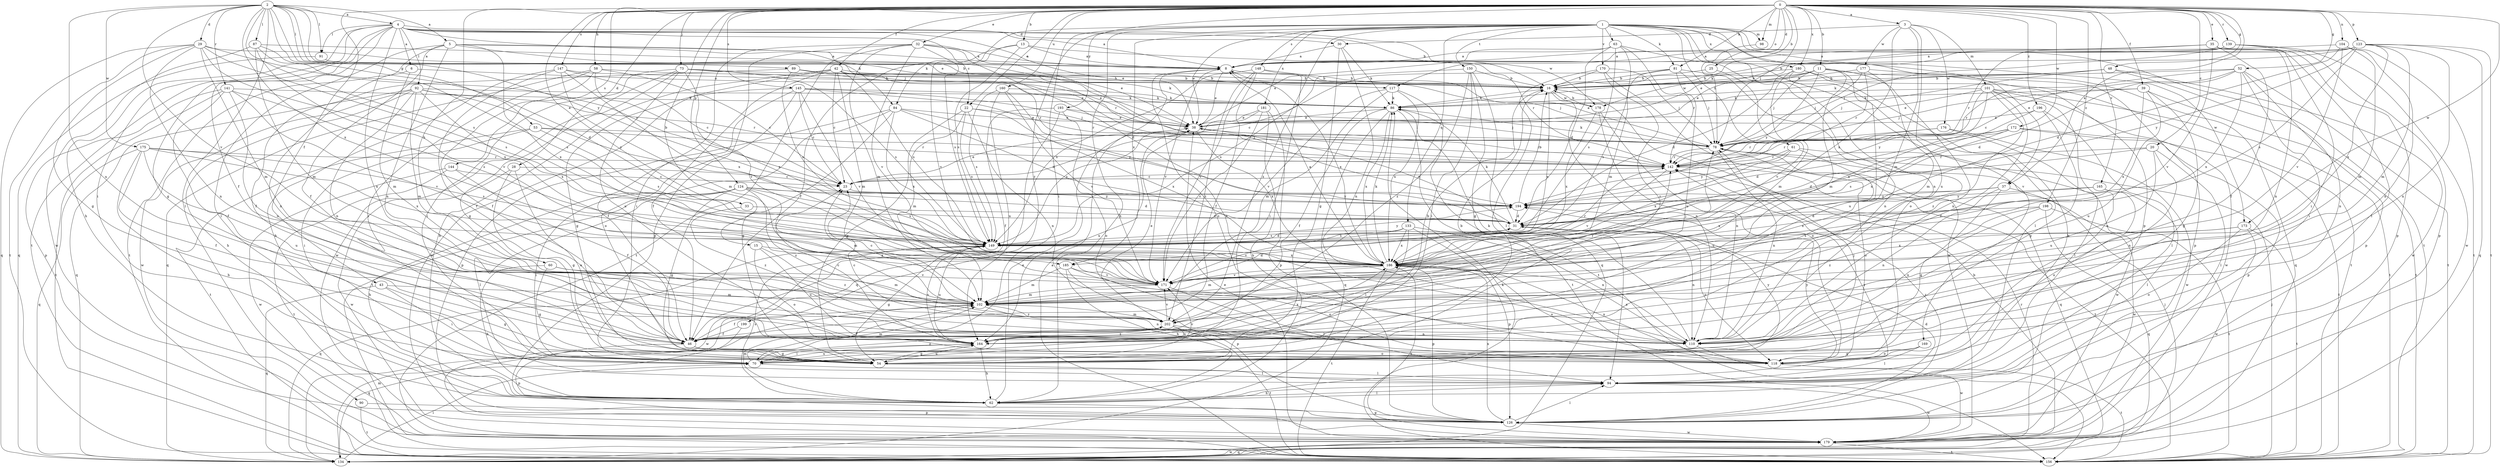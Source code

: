 strict digraph  {
0;
1;
2;
3;
4;
5;
6;
8;
11;
13;
15;
16;
20;
22;
23;
25;
28;
29;
30;
31;
32;
33;
35;
37;
38;
39;
42;
43;
46;
48;
52;
53;
54;
58;
60;
61;
62;
63;
70;
73;
78;
81;
84;
86;
87;
89;
90;
91;
92;
94;
98;
101;
102;
104;
110;
117;
118;
123;
124;
126;
133;
134;
139;
141;
142;
144;
145;
147;
148;
149;
150;
156;
160;
164;
165;
169;
170;
171;
172;
173;
175;
176;
177;
178;
179;
180;
181;
185;
186;
193;
194;
196;
198;
199;
202;
0 -> 3  [label=a];
0 -> 11  [label=b];
0 -> 13  [label=b];
0 -> 15  [label=b];
0 -> 16  [label=b];
0 -> 20  [label=c];
0 -> 22  [label=c];
0 -> 25  [label=d];
0 -> 28  [label=d];
0 -> 32  [label=e];
0 -> 33  [label=e];
0 -> 35  [label=e];
0 -> 37  [label=e];
0 -> 39  [label=f];
0 -> 42  [label=f];
0 -> 43  [label=f];
0 -> 48  [label=g];
0 -> 52  [label=g];
0 -> 58  [label=h];
0 -> 60  [label=h];
0 -> 73  [label=j];
0 -> 78  [label=j];
0 -> 81  [label=k];
0 -> 98  [label=m];
0 -> 104  [label=n];
0 -> 117  [label=o];
0 -> 123  [label=p];
0 -> 124  [label=p];
0 -> 139  [label=r];
0 -> 144  [label=s];
0 -> 145  [label=s];
0 -> 147  [label=s];
0 -> 160  [label=u];
0 -> 165  [label=v];
0 -> 172  [label=w];
0 -> 173  [label=w];
0 -> 180  [label=x];
0 -> 193  [label=y];
0 -> 196  [label=z];
0 -> 198  [label=z];
1 -> 37  [label=e];
1 -> 38  [label=e];
1 -> 61  [label=h];
1 -> 62  [label=h];
1 -> 63  [label=i];
1 -> 70  [label=i];
1 -> 81  [label=k];
1 -> 84  [label=k];
1 -> 98  [label=m];
1 -> 110  [label=n];
1 -> 126  [label=p];
1 -> 133  [label=q];
1 -> 148  [label=s];
1 -> 150  [label=t];
1 -> 156  [label=t];
1 -> 169  [label=v];
1 -> 170  [label=v];
1 -> 173  [label=w];
1 -> 180  [label=x];
1 -> 181  [label=x];
1 -> 185  [label=x];
1 -> 199  [label=z];
1 -> 202  [label=z];
2 -> 4  [label=a];
2 -> 5  [label=a];
2 -> 29  [label=d];
2 -> 38  [label=e];
2 -> 53  [label=g];
2 -> 78  [label=j];
2 -> 87  [label=l];
2 -> 89  [label=l];
2 -> 90  [label=l];
2 -> 91  [label=l];
2 -> 141  [label=r];
2 -> 149  [label=s];
2 -> 164  [label=u];
2 -> 171  [label=v];
2 -> 175  [label=w];
2 -> 185  [label=x];
2 -> 194  [label=y];
3 -> 30  [label=d];
3 -> 101  [label=m];
3 -> 102  [label=m];
3 -> 164  [label=u];
3 -> 176  [label=w];
3 -> 177  [label=w];
3 -> 185  [label=x];
4 -> 6  [label=a];
4 -> 8  [label=a];
4 -> 16  [label=b];
4 -> 22  [label=c];
4 -> 30  [label=d];
4 -> 38  [label=e];
4 -> 46  [label=f];
4 -> 54  [label=g];
4 -> 62  [label=h];
4 -> 70  [label=i];
4 -> 84  [label=k];
4 -> 91  [label=l];
4 -> 92  [label=l];
4 -> 110  [label=n];
4 -> 156  [label=t];
4 -> 178  [label=w];
5 -> 8  [label=a];
5 -> 38  [label=e];
5 -> 46  [label=f];
5 -> 94  [label=l];
5 -> 110  [label=n];
5 -> 142  [label=r];
5 -> 156  [label=t];
5 -> 186  [label=x];
6 -> 102  [label=m];
6 -> 110  [label=n];
6 -> 117  [label=o];
8 -> 16  [label=b];
8 -> 38  [label=e];
8 -> 118  [label=o];
8 -> 171  [label=v];
8 -> 186  [label=x];
11 -> 16  [label=b];
11 -> 38  [label=e];
11 -> 78  [label=j];
11 -> 102  [label=m];
11 -> 110  [label=n];
11 -> 126  [label=p];
11 -> 164  [label=u];
11 -> 178  [label=w];
11 -> 194  [label=y];
13 -> 8  [label=a];
13 -> 46  [label=f];
13 -> 142  [label=r];
13 -> 149  [label=s];
13 -> 171  [label=v];
15 -> 118  [label=o];
15 -> 164  [label=u];
15 -> 186  [label=x];
15 -> 202  [label=z];
16 -> 86  [label=k];
16 -> 110  [label=n];
16 -> 178  [label=w];
16 -> 186  [label=x];
20 -> 31  [label=d];
20 -> 94  [label=l];
20 -> 110  [label=n];
20 -> 142  [label=r];
20 -> 164  [label=u];
22 -> 38  [label=e];
22 -> 54  [label=g];
22 -> 102  [label=m];
22 -> 110  [label=n];
22 -> 149  [label=s];
22 -> 186  [label=x];
23 -> 38  [label=e];
23 -> 194  [label=y];
25 -> 16  [label=b];
25 -> 171  [label=v];
28 -> 23  [label=c];
28 -> 54  [label=g];
28 -> 118  [label=o];
28 -> 179  [label=w];
29 -> 8  [label=a];
29 -> 23  [label=c];
29 -> 54  [label=g];
29 -> 102  [label=m];
29 -> 110  [label=n];
29 -> 134  [label=q];
29 -> 149  [label=s];
29 -> 156  [label=t];
29 -> 186  [label=x];
30 -> 8  [label=a];
30 -> 54  [label=g];
30 -> 86  [label=k];
30 -> 110  [label=n];
31 -> 38  [label=e];
31 -> 86  [label=k];
31 -> 110  [label=n];
31 -> 118  [label=o];
31 -> 149  [label=s];
32 -> 8  [label=a];
32 -> 31  [label=d];
32 -> 70  [label=i];
32 -> 102  [label=m];
32 -> 126  [label=p];
32 -> 149  [label=s];
32 -> 156  [label=t];
32 -> 171  [label=v];
32 -> 194  [label=y];
33 -> 31  [label=d];
33 -> 202  [label=z];
35 -> 8  [label=a];
35 -> 46  [label=f];
35 -> 94  [label=l];
35 -> 110  [label=n];
35 -> 126  [label=p];
35 -> 142  [label=r];
35 -> 171  [label=v];
37 -> 54  [label=g];
37 -> 110  [label=n];
37 -> 179  [label=w];
37 -> 186  [label=x];
37 -> 194  [label=y];
38 -> 78  [label=j];
38 -> 142  [label=r];
38 -> 164  [label=u];
38 -> 186  [label=x];
39 -> 54  [label=g];
39 -> 78  [label=j];
39 -> 86  [label=k];
39 -> 156  [label=t];
39 -> 164  [label=u];
39 -> 186  [label=x];
42 -> 16  [label=b];
42 -> 23  [label=c];
42 -> 38  [label=e];
42 -> 46  [label=f];
42 -> 62  [label=h];
42 -> 78  [label=j];
42 -> 102  [label=m];
42 -> 149  [label=s];
42 -> 179  [label=w];
43 -> 54  [label=g];
43 -> 70  [label=i];
43 -> 102  [label=m];
43 -> 134  [label=q];
46 -> 54  [label=g];
46 -> 118  [label=o];
46 -> 126  [label=p];
46 -> 186  [label=x];
48 -> 16  [label=b];
48 -> 78  [label=j];
48 -> 86  [label=k];
48 -> 110  [label=n];
48 -> 179  [label=w];
52 -> 16  [label=b];
52 -> 23  [label=c];
52 -> 31  [label=d];
52 -> 70  [label=i];
52 -> 126  [label=p];
52 -> 142  [label=r];
52 -> 156  [label=t];
52 -> 186  [label=x];
53 -> 70  [label=i];
53 -> 78  [label=j];
53 -> 142  [label=r];
53 -> 149  [label=s];
53 -> 156  [label=t];
54 -> 78  [label=j];
54 -> 94  [label=l];
54 -> 164  [label=u];
54 -> 171  [label=v];
54 -> 194  [label=y];
58 -> 16  [label=b];
58 -> 23  [label=c];
58 -> 46  [label=f];
58 -> 70  [label=i];
58 -> 134  [label=q];
58 -> 186  [label=x];
60 -> 54  [label=g];
60 -> 62  [label=h];
60 -> 102  [label=m];
60 -> 171  [label=v];
61 -> 142  [label=r];
61 -> 164  [label=u];
61 -> 179  [label=w];
61 -> 186  [label=x];
61 -> 194  [label=y];
62 -> 38  [label=e];
62 -> 94  [label=l];
62 -> 102  [label=m];
62 -> 126  [label=p];
62 -> 142  [label=r];
62 -> 149  [label=s];
63 -> 8  [label=a];
63 -> 31  [label=d];
63 -> 38  [label=e];
63 -> 102  [label=m];
63 -> 118  [label=o];
63 -> 142  [label=r];
63 -> 149  [label=s];
70 -> 16  [label=b];
70 -> 94  [label=l];
70 -> 102  [label=m];
70 -> 164  [label=u];
70 -> 202  [label=z];
73 -> 16  [label=b];
73 -> 38  [label=e];
73 -> 54  [label=g];
73 -> 70  [label=i];
73 -> 149  [label=s];
73 -> 164  [label=u];
73 -> 171  [label=v];
73 -> 179  [label=w];
78 -> 8  [label=a];
78 -> 86  [label=k];
78 -> 110  [label=n];
78 -> 118  [label=o];
78 -> 134  [label=q];
78 -> 142  [label=r];
81 -> 16  [label=b];
81 -> 23  [label=c];
81 -> 78  [label=j];
81 -> 110  [label=n];
81 -> 149  [label=s];
81 -> 164  [label=u];
84 -> 31  [label=d];
84 -> 38  [label=e];
84 -> 54  [label=g];
84 -> 126  [label=p];
84 -> 156  [label=t];
84 -> 186  [label=x];
84 -> 194  [label=y];
86 -> 38  [label=e];
86 -> 46  [label=f];
86 -> 134  [label=q];
86 -> 156  [label=t];
86 -> 186  [label=x];
87 -> 8  [label=a];
87 -> 31  [label=d];
87 -> 102  [label=m];
87 -> 149  [label=s];
87 -> 171  [label=v];
87 -> 179  [label=w];
89 -> 16  [label=b];
89 -> 46  [label=f];
89 -> 86  [label=k];
89 -> 142  [label=r];
89 -> 149  [label=s];
90 -> 126  [label=p];
90 -> 156  [label=t];
91 -> 16  [label=b];
91 -> 134  [label=q];
92 -> 62  [label=h];
92 -> 86  [label=k];
92 -> 102  [label=m];
92 -> 110  [label=n];
92 -> 134  [label=q];
92 -> 142  [label=r];
92 -> 179  [label=w];
92 -> 186  [label=x];
92 -> 194  [label=y];
94 -> 62  [label=h];
94 -> 179  [label=w];
98 -> 78  [label=j];
101 -> 38  [label=e];
101 -> 46  [label=f];
101 -> 86  [label=k];
101 -> 118  [label=o];
101 -> 156  [label=t];
101 -> 179  [label=w];
101 -> 186  [label=x];
101 -> 194  [label=y];
101 -> 202  [label=z];
102 -> 23  [label=c];
102 -> 46  [label=f];
102 -> 110  [label=n];
102 -> 142  [label=r];
102 -> 202  [label=z];
104 -> 8  [label=a];
104 -> 31  [label=d];
104 -> 102  [label=m];
104 -> 110  [label=n];
104 -> 156  [label=t];
104 -> 171  [label=v];
110 -> 23  [label=c];
110 -> 86  [label=k];
110 -> 179  [label=w];
110 -> 186  [label=x];
117 -> 86  [label=k];
117 -> 102  [label=m];
117 -> 156  [label=t];
117 -> 171  [label=v];
117 -> 186  [label=x];
118 -> 156  [label=t];
118 -> 186  [label=x];
118 -> 194  [label=y];
123 -> 8  [label=a];
123 -> 16  [label=b];
123 -> 86  [label=k];
123 -> 102  [label=m];
123 -> 110  [label=n];
123 -> 134  [label=q];
123 -> 149  [label=s];
123 -> 156  [label=t];
123 -> 186  [label=x];
123 -> 194  [label=y];
124 -> 31  [label=d];
124 -> 54  [label=g];
124 -> 62  [label=h];
124 -> 70  [label=i];
124 -> 94  [label=l];
124 -> 102  [label=m];
124 -> 149  [label=s];
124 -> 194  [label=y];
124 -> 202  [label=z];
126 -> 31  [label=d];
126 -> 94  [label=l];
126 -> 142  [label=r];
126 -> 179  [label=w];
126 -> 186  [label=x];
133 -> 70  [label=i];
133 -> 110  [label=n];
133 -> 126  [label=p];
133 -> 149  [label=s];
133 -> 171  [label=v];
133 -> 186  [label=x];
134 -> 16  [label=b];
134 -> 70  [label=i];
134 -> 78  [label=j];
134 -> 102  [label=m];
134 -> 179  [label=w];
139 -> 8  [label=a];
139 -> 38  [label=e];
139 -> 70  [label=i];
139 -> 78  [label=j];
139 -> 126  [label=p];
139 -> 179  [label=w];
141 -> 46  [label=f];
141 -> 86  [label=k];
141 -> 126  [label=p];
141 -> 149  [label=s];
141 -> 156  [label=t];
141 -> 164  [label=u];
141 -> 171  [label=v];
142 -> 23  [label=c];
142 -> 156  [label=t];
142 -> 171  [label=v];
144 -> 23  [label=c];
144 -> 46  [label=f];
144 -> 156  [label=t];
144 -> 179  [label=w];
145 -> 23  [label=c];
145 -> 46  [label=f];
145 -> 54  [label=g];
145 -> 78  [label=j];
145 -> 86  [label=k];
145 -> 118  [label=o];
145 -> 142  [label=r];
145 -> 171  [label=v];
147 -> 16  [label=b];
147 -> 23  [label=c];
147 -> 46  [label=f];
147 -> 62  [label=h];
147 -> 102  [label=m];
147 -> 186  [label=x];
148 -> 16  [label=b];
148 -> 46  [label=f];
148 -> 70  [label=i];
148 -> 149  [label=s];
148 -> 171  [label=v];
148 -> 202  [label=z];
149 -> 31  [label=d];
149 -> 54  [label=g];
149 -> 134  [label=q];
149 -> 164  [label=u];
149 -> 179  [label=w];
149 -> 186  [label=x];
149 -> 194  [label=y];
150 -> 16  [label=b];
150 -> 54  [label=g];
150 -> 70  [label=i];
150 -> 94  [label=l];
150 -> 149  [label=s];
150 -> 202  [label=z];
156 -> 8  [label=a];
156 -> 78  [label=j];
156 -> 86  [label=k];
160 -> 86  [label=k];
160 -> 110  [label=n];
160 -> 149  [label=s];
160 -> 164  [label=u];
160 -> 171  [label=v];
164 -> 16  [label=b];
164 -> 23  [label=c];
164 -> 54  [label=g];
164 -> 62  [label=h];
164 -> 70  [label=i];
164 -> 149  [label=s];
164 -> 202  [label=z];
165 -> 94  [label=l];
165 -> 118  [label=o];
165 -> 186  [label=x];
165 -> 194  [label=y];
169 -> 54  [label=g];
169 -> 94  [label=l];
169 -> 118  [label=o];
170 -> 16  [label=b];
170 -> 78  [label=j];
170 -> 134  [label=q];
170 -> 179  [label=w];
170 -> 202  [label=z];
171 -> 31  [label=d];
171 -> 78  [label=j];
171 -> 94  [label=l];
171 -> 102  [label=m];
172 -> 31  [label=d];
172 -> 78  [label=j];
172 -> 126  [label=p];
172 -> 142  [label=r];
172 -> 149  [label=s];
172 -> 156  [label=t];
173 -> 118  [label=o];
173 -> 149  [label=s];
173 -> 156  [label=t];
173 -> 179  [label=w];
173 -> 186  [label=x];
175 -> 46  [label=f];
175 -> 62  [label=h];
175 -> 134  [label=q];
175 -> 142  [label=r];
175 -> 149  [label=s];
175 -> 164  [label=u];
175 -> 186  [label=x];
176 -> 78  [label=j];
176 -> 94  [label=l];
176 -> 142  [label=r];
176 -> 179  [label=w];
177 -> 16  [label=b];
177 -> 78  [label=j];
177 -> 102  [label=m];
177 -> 134  [label=q];
177 -> 142  [label=r];
178 -> 16  [label=b];
178 -> 110  [label=n];
178 -> 118  [label=o];
178 -> 186  [label=x];
179 -> 38  [label=e];
179 -> 134  [label=q];
179 -> 142  [label=r];
179 -> 156  [label=t];
179 -> 186  [label=x];
180 -> 16  [label=b];
180 -> 31  [label=d];
180 -> 62  [label=h];
180 -> 94  [label=l];
180 -> 102  [label=m];
180 -> 156  [label=t];
181 -> 38  [label=e];
181 -> 62  [label=h];
181 -> 126  [label=p];
181 -> 149  [label=s];
181 -> 171  [label=v];
185 -> 62  [label=h];
185 -> 102  [label=m];
185 -> 118  [label=o];
185 -> 126  [label=p];
185 -> 171  [label=v];
186 -> 8  [label=a];
186 -> 86  [label=k];
186 -> 102  [label=m];
186 -> 118  [label=o];
186 -> 126  [label=p];
186 -> 142  [label=r];
186 -> 156  [label=t];
186 -> 171  [label=v];
193 -> 38  [label=e];
193 -> 46  [label=f];
193 -> 78  [label=j];
193 -> 118  [label=o];
193 -> 134  [label=q];
194 -> 16  [label=b];
194 -> 31  [label=d];
196 -> 38  [label=e];
196 -> 54  [label=g];
196 -> 94  [label=l];
196 -> 186  [label=x];
198 -> 31  [label=d];
198 -> 110  [label=n];
198 -> 134  [label=q];
198 -> 156  [label=t];
198 -> 202  [label=z];
199 -> 46  [label=f];
199 -> 134  [label=q];
202 -> 38  [label=e];
202 -> 46  [label=f];
202 -> 102  [label=m];
202 -> 110  [label=n];
202 -> 156  [label=t];
202 -> 164  [label=u];
202 -> 171  [label=v];
}
